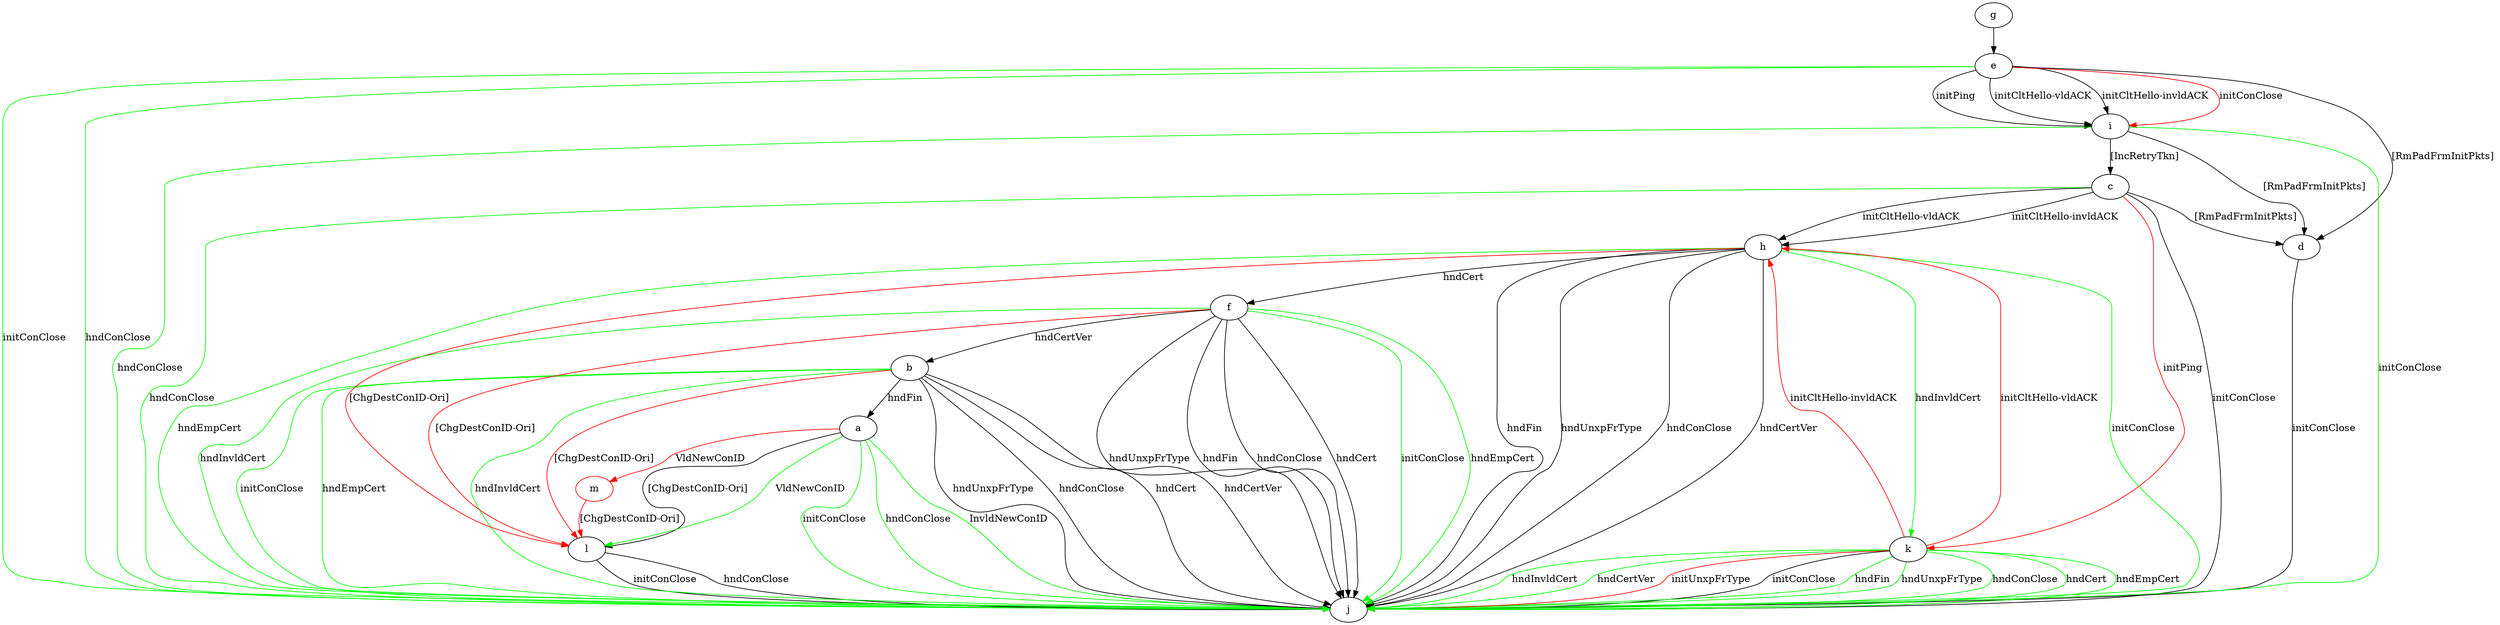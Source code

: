 digraph "" {
	a -> j	[key=0,
		color=green,
		label="initConClose "];
	a -> j	[key=1,
		color=green,
		label="hndConClose "];
	a -> j	[key=2,
		color=green,
		label="InvldNewConID "];
	a -> l	[key=0,
		label="[ChgDestConID-Ori] "];
	a -> l	[key=1,
		color=green,
		label="VldNewConID "];
	m	[color=red];
	a -> m	[key=0,
		color=red,
		label="VldNewConID "];
	b -> a	[key=0,
		label="hndFin "];
	b -> j	[key=0,
		label="hndUnxpFrType "];
	b -> j	[key=1,
		label="hndConClose "];
	b -> j	[key=2,
		label="hndCert "];
	b -> j	[key=3,
		label="hndCertVer "];
	b -> j	[key=4,
		color=green,
		label="initConClose "];
	b -> j	[key=5,
		color=green,
		label="hndEmpCert "];
	b -> j	[key=6,
		color=green,
		label="hndInvldCert "];
	b -> l	[key=0,
		color=red,
		label="[ChgDestConID-Ori] "];
	c -> d	[key=0,
		label="[RmPadFrmInitPkts] "];
	c -> h	[key=0,
		label="initCltHello-vldACK "];
	c -> h	[key=1,
		label="initCltHello-invldACK "];
	c -> j	[key=0,
		label="initConClose "];
	c -> j	[key=1,
		color=green,
		label="hndConClose "];
	c -> k	[key=0,
		color=red,
		label="initPing "];
	d -> j	[key=0,
		label="initConClose "];
	e -> d	[key=0,
		label="[RmPadFrmInitPkts] "];
	e -> i	[key=0,
		label="initPing "];
	e -> i	[key=1,
		label="initCltHello-vldACK "];
	e -> i	[key=2,
		label="initCltHello-invldACK "];
	e -> i	[key=3,
		color=red,
		label="initConClose "];
	e -> j	[key=0,
		color=green,
		label="initConClose "];
	e -> j	[key=1,
		color=green,
		label="hndConClose "];
	f -> b	[key=0,
		label="hndCertVer "];
	f -> j	[key=0,
		label="hndFin "];
	f -> j	[key=1,
		label="hndUnxpFrType "];
	f -> j	[key=2,
		label="hndConClose "];
	f -> j	[key=3,
		label="hndCert "];
	f -> j	[key=4,
		color=green,
		label="initConClose "];
	f -> j	[key=5,
		color=green,
		label="hndEmpCert "];
	f -> j	[key=6,
		color=green,
		label="hndInvldCert "];
	f -> l	[key=0,
		color=red,
		label="[ChgDestConID-Ori] "];
	g -> e	[key=0];
	h -> f	[key=0,
		label="hndCert "];
	h -> j	[key=0,
		label="hndFin "];
	h -> j	[key=1,
		label="hndUnxpFrType "];
	h -> j	[key=2,
		label="hndConClose "];
	h -> j	[key=3,
		label="hndCertVer "];
	h -> j	[key=4,
		color=green,
		label="initConClose "];
	h -> j	[key=5,
		color=green,
		label="hndEmpCert "];
	h -> k	[key=0,
		color=green,
		label="hndInvldCert "];
	h -> l	[key=0,
		color=red,
		label="[ChgDestConID-Ori] "];
	i -> c	[key=0,
		label="[IncRetryTkn] "];
	i -> d	[key=0,
		label="[RmPadFrmInitPkts] "];
	i -> j	[key=0,
		color=green,
		label="initConClose "];
	i -> j	[key=1,
		color=green,
		label="hndConClose "];
	k -> h	[key=0,
		color=red,
		label="initCltHello-vldACK "];
	k -> h	[key=1,
		color=red,
		label="initCltHello-invldACK "];
	k -> j	[key=0,
		label="initConClose "];
	k -> j	[key=1,
		color=green,
		label="hndFin "];
	k -> j	[key=2,
		color=green,
		label="hndUnxpFrType "];
	k -> j	[key=3,
		color=green,
		label="hndConClose "];
	k -> j	[key=4,
		color=green,
		label="hndCert "];
	k -> j	[key=5,
		color=green,
		label="hndEmpCert "];
	k -> j	[key=6,
		color=green,
		label="hndInvldCert "];
	k -> j	[key=7,
		color=green,
		label="hndCertVer "];
	k -> j	[key=8,
		color=red,
		label="initUnxpFrType "];
	l -> j	[key=0,
		label="initConClose "];
	l -> j	[key=1,
		label="hndConClose "];
	m -> l	[key=0,
		color=red,
		label="[ChgDestConID-Ori] "];
}
